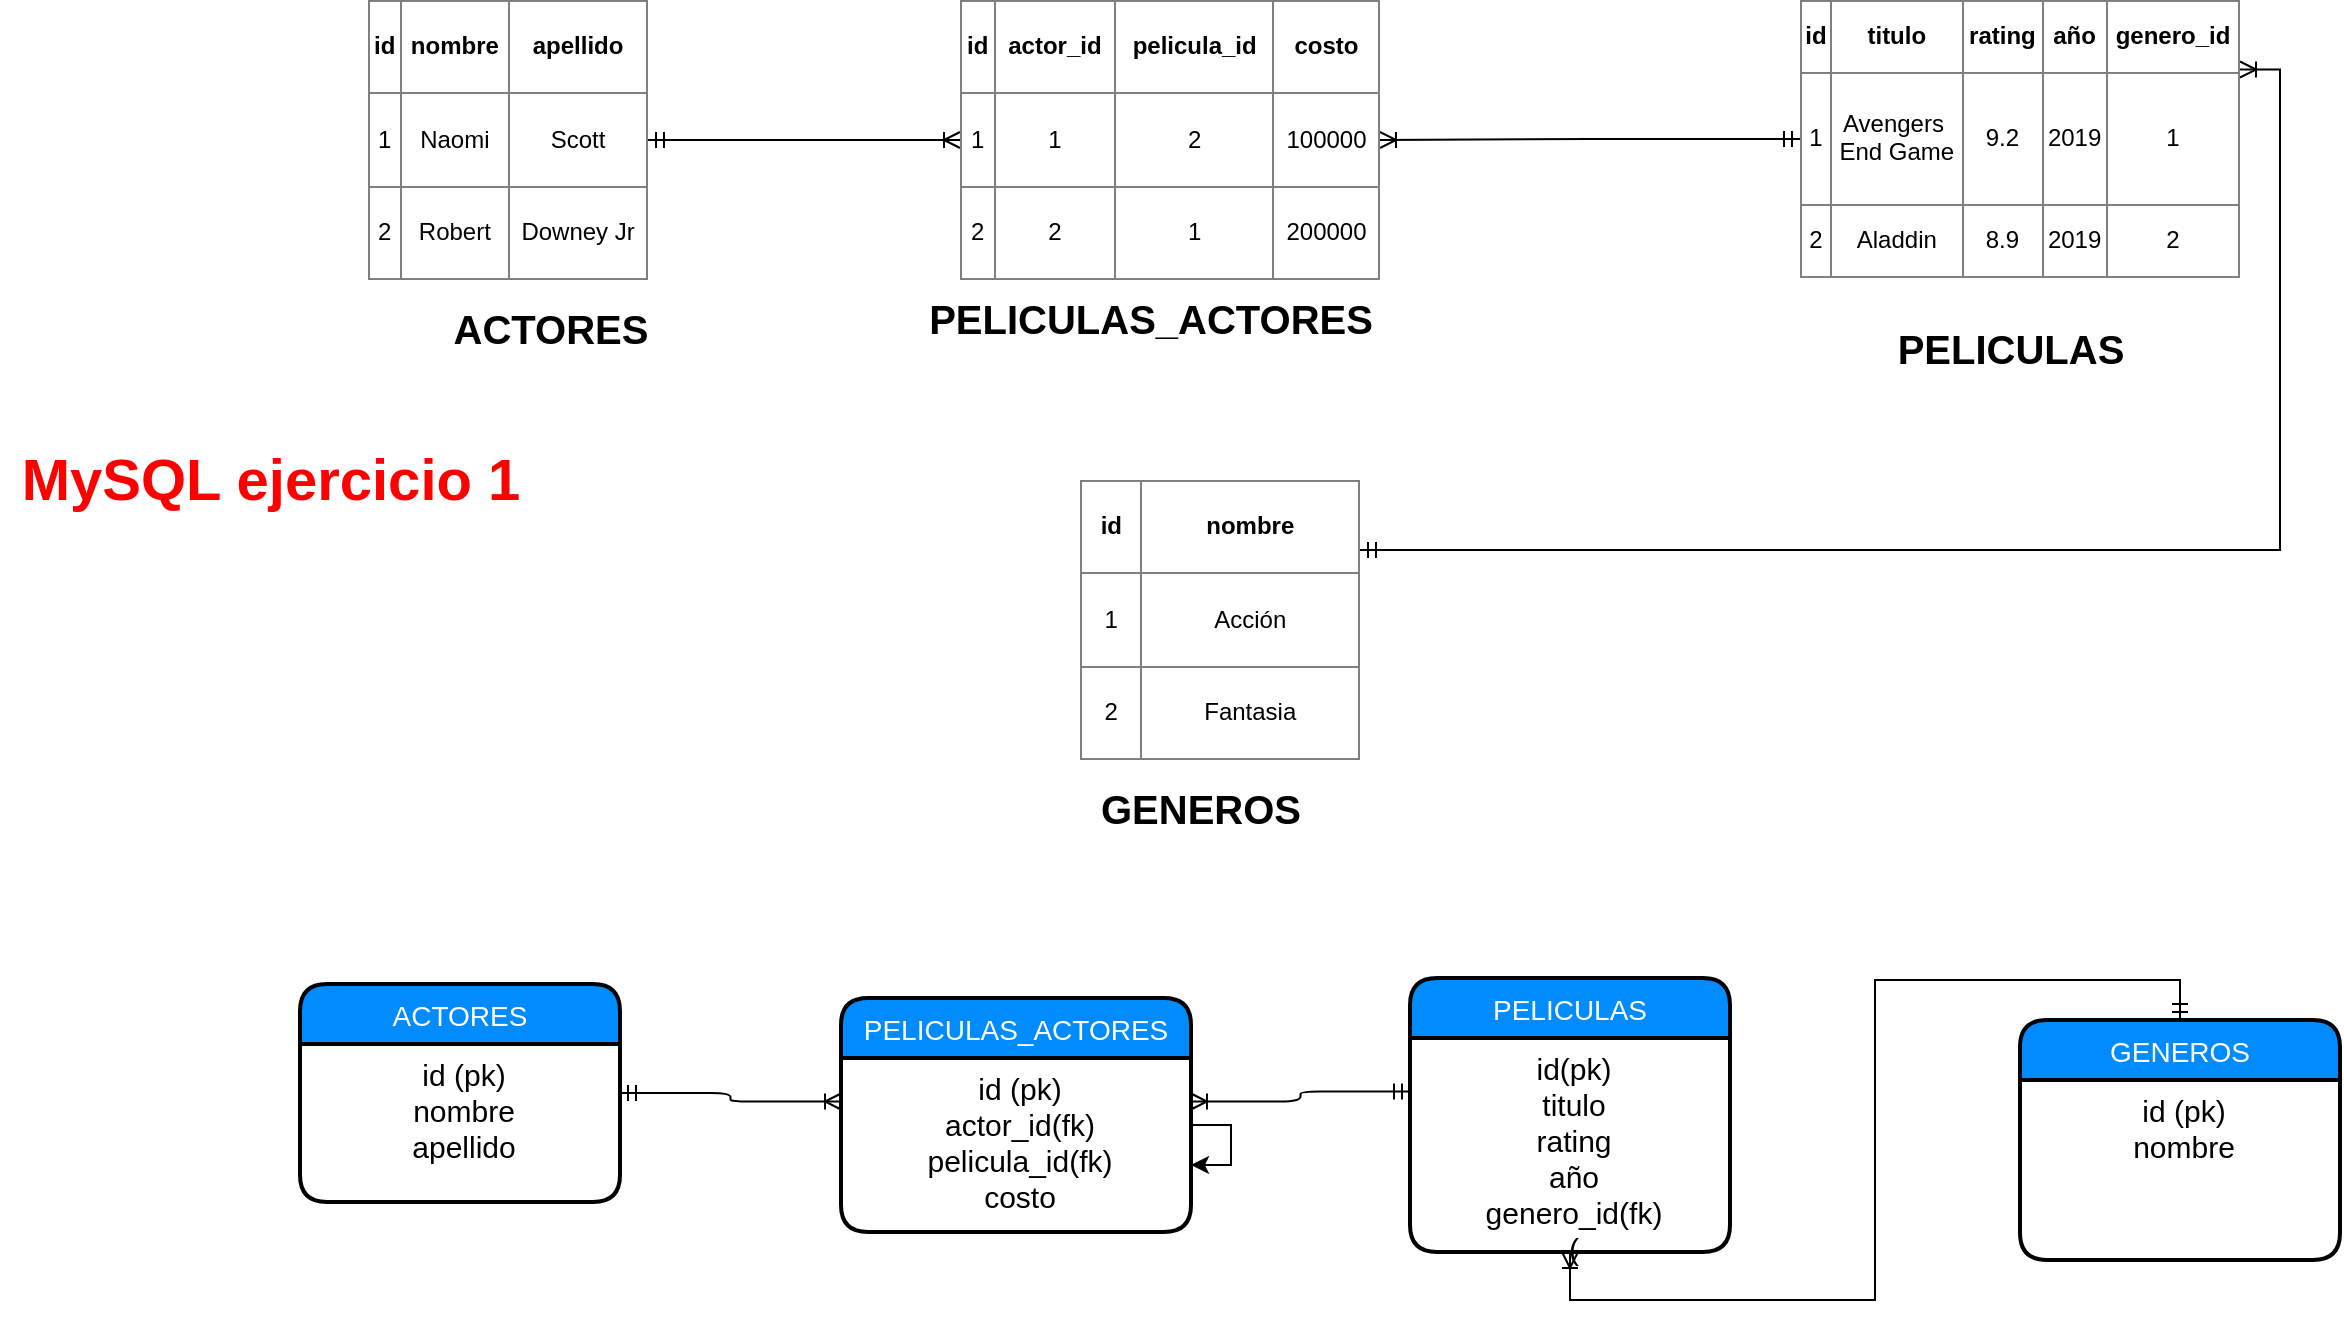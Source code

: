 <mxfile version="13.4.8" type="device"><diagram id="tjpJur1gkJU8K4jlT-nj" name="Page-1"><mxGraphModel dx="1384" dy="665" grid="1" gridSize="10" guides="1" tooltips="1" connect="1" arrows="1" fold="1" page="1" pageScale="1" pageWidth="827" pageHeight="1169" math="0" shadow="0"><root><mxCell id="0"/><mxCell id="1" parent="0"/><mxCell id="8CEYBEpnCSGu63wTU4WF-1" style="edgeStyle=orthogonalEdgeStyle;rounded=0;orthogonalLoop=1;jettySize=auto;html=1;exitX=1;exitY=0.25;exitDx=0;exitDy=0;entryX=1;entryY=0.25;entryDx=0;entryDy=0;fontSize=20;endArrow=ERoneToMany;endFill=0;startArrow=ERmandOne;startFill=0;" edge="1" parent="1" source="8CEYBEpnCSGu63wTU4WF-2" target="8CEYBEpnCSGu63wTU4WF-9"><mxGeometry relative="1" as="geometry"/></mxCell><mxCell id="8CEYBEpnCSGu63wTU4WF-2" value="&lt;table border=&quot;1&quot; width=&quot;100%&quot; style=&quot;width: 100% ; height: 100% ; border-collapse: collapse&quot;&gt;&lt;tbody&gt;&lt;tr&gt;&lt;td align=&quot;center&quot;&gt;&lt;b&gt;id&lt;/b&gt;&lt;/td&gt;&lt;td align=&quot;center&quot;&gt;&lt;b&gt;nombre&lt;/b&gt;&lt;/td&gt;&lt;/tr&gt;&lt;tr&gt;&lt;td align=&quot;center&quot;&gt;1&lt;/td&gt;&lt;td align=&quot;center&quot;&gt;Acción&lt;/td&gt;&lt;/tr&gt;&lt;tr&gt;&lt;td align=&quot;center&quot;&gt;2&lt;/td&gt;&lt;td align=&quot;center&quot;&gt;Fantasia&lt;/td&gt;&lt;/tr&gt;&lt;/tbody&gt;&lt;/table&gt;" style="text;html=1;overflow=fill;rounded=0;glass=0;comic=0;shadow=0;" vertex="1" parent="1"><mxGeometry x="970" y="300" width="140" height="140" as="geometry"/></mxCell><mxCell id="8CEYBEpnCSGu63wTU4WF-3" value="GENEROS" style="text;html=1;resizable=0;points=[];autosize=1;align=center;verticalAlign=top;spacingTop=-4;fontStyle=1;fontSize=20;" vertex="1" parent="1"><mxGeometry x="970" y="450" width="120" height="30" as="geometry"/></mxCell><mxCell id="8CEYBEpnCSGu63wTU4WF-4" style="edgeStyle=orthogonalEdgeStyle;rounded=0;orthogonalLoop=1;jettySize=auto;html=1;exitX=1;exitY=0.5;exitDx=0;exitDy=0;entryX=0;entryY=0.5;entryDx=0;entryDy=0;fontSize=20;endArrow=ERoneToMany;endFill=0;startArrow=ERmandOne;startFill=0;" edge="1" parent="1" source="8CEYBEpnCSGu63wTU4WF-5" target="8CEYBEpnCSGu63wTU4WF-11"><mxGeometry relative="1" as="geometry"/></mxCell><mxCell id="8CEYBEpnCSGu63wTU4WF-5" value="&lt;table border=&quot;1&quot; width=&quot;100%&quot; style=&quot;width: 100% ; height: 100% ; border-collapse: collapse&quot;&gt;&lt;tbody&gt;&lt;tr&gt;&lt;td align=&quot;center&quot;&gt;&lt;b&gt;id&lt;/b&gt;&lt;/td&gt;&lt;td align=&quot;center&quot;&gt;&lt;b&gt;nombre&lt;/b&gt;&lt;/td&gt;&lt;td style=&quot;text-align: center&quot;&gt;&lt;b&gt;apellido&lt;/b&gt;&lt;/td&gt;&lt;/tr&gt;&lt;tr&gt;&lt;td align=&quot;center&quot;&gt;1&lt;/td&gt;&lt;td align=&quot;center&quot;&gt;Naomi&lt;/td&gt;&lt;td style=&quot;text-align: center&quot;&gt;Scott&lt;/td&gt;&lt;/tr&gt;&lt;tr&gt;&lt;td align=&quot;center&quot;&gt;2&lt;/td&gt;&lt;td align=&quot;center&quot;&gt;Robert&lt;/td&gt;&lt;td style=&quot;text-align: center&quot;&gt;Downey Jr&lt;/td&gt;&lt;/tr&gt;&lt;/tbody&gt;&lt;/table&gt;" style="text;html=1;overflow=fill;rounded=0;glass=0;comic=0;shadow=0;" vertex="1" parent="1"><mxGeometry x="614" y="60" width="140" height="140" as="geometry"/></mxCell><mxCell id="8CEYBEpnCSGu63wTU4WF-6" value="ACTORES" style="text;html=1;resizable=0;points=[];autosize=1;align=center;verticalAlign=top;spacingTop=-4;fontStyle=1;fontSize=20;" vertex="1" parent="1"><mxGeometry x="650" y="210" width="110" height="30" as="geometry"/></mxCell><mxCell id="8CEYBEpnCSGu63wTU4WF-7" style="edgeStyle=orthogonalEdgeStyle;rounded=0;orthogonalLoop=1;jettySize=auto;html=1;exitX=0;exitY=0.25;exitDx=0;exitDy=0;entryX=0.5;entryY=1;entryDx=0;entryDy=0;fontSize=20;strokeColor=none;endArrow=ERoneToMany;endFill=0;startArrow=ERmandOne;startFill=0;" edge="1" parent="1" source="8CEYBEpnCSGu63wTU4WF-12" target="8CEYBEpnCSGu63wTU4WF-11"><mxGeometry relative="1" as="geometry"/></mxCell><mxCell id="8CEYBEpnCSGu63wTU4WF-8" style="edgeStyle=orthogonalEdgeStyle;rounded=0;orthogonalLoop=1;jettySize=auto;html=1;exitX=0;exitY=0.5;exitDx=0;exitDy=0;entryX=1;entryY=0.5;entryDx=0;entryDy=0;startArrow=ERmandOne;startFill=0;endArrow=ERoneToMany;endFill=0;" edge="1" parent="1" source="8CEYBEpnCSGu63wTU4WF-9" target="8CEYBEpnCSGu63wTU4WF-11"><mxGeometry relative="1" as="geometry"/></mxCell><mxCell id="8CEYBEpnCSGu63wTU4WF-9" value="&lt;table border=&quot;1&quot; width=&quot;100%&quot; style=&quot;text-align: center ; width: 100% ; height: 100% ; border-collapse: collapse&quot;&gt;&lt;tbody&gt;&lt;tr&gt;&lt;td align=&quot;center&quot;&gt;&lt;b&gt;id&lt;/b&gt;&lt;/td&gt;&lt;td align=&quot;center&quot;&gt;&lt;b&gt;titulo&lt;/b&gt;&lt;/td&gt;&lt;td&gt;&lt;b&gt;rating&lt;/b&gt;&lt;/td&gt;&lt;td style=&quot;text-align: center&quot;&gt;&lt;b&gt;año&lt;/b&gt;&lt;/td&gt;&lt;td&gt;&lt;b&gt;genero_id&lt;/b&gt;&lt;/td&gt;&lt;/tr&gt;&lt;tr&gt;&lt;td align=&quot;center&quot;&gt;1&lt;/td&gt;&lt;td align=&quot;center&quot;&gt;Avengers&amp;nbsp;&lt;br&gt;End Game&lt;/td&gt;&lt;td&gt;9.2&lt;/td&gt;&lt;td style=&quot;text-align: center&quot;&gt;2019&lt;/td&gt;&lt;td&gt;1&lt;/td&gt;&lt;/tr&gt;&lt;tr&gt;&lt;td align=&quot;center&quot;&gt;2&lt;/td&gt;&lt;td align=&quot;center&quot;&gt;Aladdin&lt;/td&gt;&lt;td&gt;8.9&lt;/td&gt;&lt;td style=&quot;text-align: center&quot;&gt;2019&lt;/td&gt;&lt;td&gt;2&lt;/td&gt;&lt;/tr&gt;&lt;/tbody&gt;&lt;/table&gt;" style="text;html=1;overflow=fill;rounded=0;glass=0;comic=0;shadow=0;" vertex="1" parent="1"><mxGeometry x="1330" y="60" width="220" height="139" as="geometry"/></mxCell><mxCell id="8CEYBEpnCSGu63wTU4WF-10" value="PELICULAS" style="text;html=1;resizable=0;points=[];autosize=1;align=center;verticalAlign=top;spacingTop=-4;fontStyle=1;fontSize=20;" vertex="1" parent="1"><mxGeometry x="1370" y="220" width="130" height="30" as="geometry"/></mxCell><mxCell id="8CEYBEpnCSGu63wTU4WF-11" value="&lt;table border=&quot;1&quot; width=&quot;100%&quot; style=&quot;text-align: center ; width: 100% ; height: 100% ; border-collapse: collapse&quot;&gt;&lt;tbody&gt;&lt;tr&gt;&lt;td align=&quot;center&quot;&gt;&lt;b&gt;id&lt;/b&gt;&lt;/td&gt;&lt;td align=&quot;center&quot;&gt;&lt;b&gt;actor_id&lt;/b&gt;&lt;/td&gt;&lt;td&gt;&lt;b&gt;pelicula_id&lt;/b&gt;&lt;/td&gt;&lt;td style=&quot;text-align: center&quot;&gt;&lt;b&gt;costo&lt;/b&gt;&lt;/td&gt;&lt;/tr&gt;&lt;tr&gt;&lt;td align=&quot;center&quot;&gt;1&lt;/td&gt;&lt;td align=&quot;center&quot;&gt;1&lt;/td&gt;&lt;td&gt;2&lt;/td&gt;&lt;td style=&quot;text-align: center&quot;&gt;100000&lt;/td&gt;&lt;/tr&gt;&lt;tr&gt;&lt;td align=&quot;center&quot;&gt;2&lt;/td&gt;&lt;td align=&quot;center&quot;&gt;2&lt;/td&gt;&lt;td&gt;1&lt;/td&gt;&lt;td style=&quot;text-align: center&quot;&gt;200000&lt;/td&gt;&lt;/tr&gt;&lt;/tbody&gt;&lt;/table&gt;" style="text;html=1;overflow=fill;rounded=0;glass=0;comic=0;shadow=0;" vertex="1" parent="1"><mxGeometry x="910" y="60" width="210" height="140" as="geometry"/></mxCell><mxCell id="8CEYBEpnCSGu63wTU4WF-13" value="" style="edgeStyle=orthogonalEdgeStyle;fontSize=12;html=1;endArrow=ERoneToMany;startArrow=ERmandOne;entryX=0;entryY=0.25;entryDx=0;entryDy=0;exitX=1;exitY=0.5;exitDx=0;exitDy=0;" edge="1" parent="1" source="8CEYBEpnCSGu63wTU4WF-22" target="8CEYBEpnCSGu63wTU4WF-19"><mxGeometry width="100" height="100" relative="1" as="geometry"><mxPoint x="710" y="681" as="sourcePoint"/><mxPoint x="810" y="581" as="targetPoint"/></mxGeometry></mxCell><mxCell id="8CEYBEpnCSGu63wTU4WF-14" value="" style="edgeStyle=orthogonalEdgeStyle;fontSize=12;html=1;endArrow=ERmandOne;startArrow=ERoneToMany;entryX=0;entryY=0.25;entryDx=0;entryDy=0;exitX=1;exitY=0.25;exitDx=0;exitDy=0;startFill=0;endFill=0;" edge="1" parent="1" source="8CEYBEpnCSGu63wTU4WF-19" target="8CEYBEpnCSGu63wTU4WF-21"><mxGeometry width="100" height="100" relative="1" as="geometry"><mxPoint x="1060" y="635.071" as="sourcePoint"/><mxPoint x="1160" y="535.071" as="targetPoint"/></mxGeometry></mxCell><mxCell id="8CEYBEpnCSGu63wTU4WF-15" style="edgeStyle=orthogonalEdgeStyle;rounded=0;orthogonalLoop=1;jettySize=auto;html=1;exitX=0.5;exitY=0;exitDx=0;exitDy=0;entryX=0.5;entryY=1;entryDx=0;entryDy=0;startArrow=ERmandOne;startFill=0;endArrow=ERoneToMany;endFill=0;" edge="1" parent="1" source="8CEYBEpnCSGu63wTU4WF-24" target="8CEYBEpnCSGu63wTU4WF-21"><mxGeometry relative="1" as="geometry"/></mxCell><mxCell id="8CEYBEpnCSGu63wTU4WF-16" value="&lt;span style=&quot;font-size: 29px&quot;&gt;&lt;b&gt;MySQL ejercicio 1&lt;/b&gt;&lt;/span&gt;" style="text;html=1;align=center;verticalAlign=middle;resizable=0;points=[];;autosize=1;fontColor=#FF0000;" vertex="1" parent="1"><mxGeometry x="430" y="290" width="270" height="20" as="geometry"/></mxCell><mxCell id="8CEYBEpnCSGu63wTU4WF-17" value="&amp;nbsp;" style="text;html=1;align=center;verticalAlign=middle;resizable=0;points=[];autosize=1;" vertex="1" parent="1"><mxGeometry x="754" y="215" width="20" height="20" as="geometry"/></mxCell><mxCell id="8CEYBEpnCSGu63wTU4WF-20" value="PELICULAS" style="swimlane;childLayout=stackLayout;horizontal=1;startSize=30;horizontalStack=0;fillColor=#008cff;fontColor=#FFFFFF;rounded=1;fontSize=14;fontStyle=0;strokeWidth=2;resizeParent=0;resizeLast=1;shadow=0;dashed=0;align=center;glass=0;comic=0;" vertex="1" parent="1"><mxGeometry x="1135" y="549" width="160" height="137" as="geometry"/></mxCell><mxCell id="8CEYBEpnCSGu63wTU4WF-21" value="id(pk)&#10;titulo&#10;rating&#10;año&#10;genero_id(fk)&#10;(" style="align=center;strokeColor=none;fillColor=none;spacingLeft=4;fontSize=15;verticalAlign=top;resizable=0;rotatable=0;part=1;" vertex="1" parent="8CEYBEpnCSGu63wTU4WF-20"><mxGeometry y="30" width="160" height="107" as="geometry"/></mxCell><mxCell id="8CEYBEpnCSGu63wTU4WF-22" value="ACTORES" style="swimlane;childLayout=stackLayout;horizontal=1;startSize=30;horizontalStack=0;fillColor=#008cff;fontColor=#FFFFFF;rounded=1;fontSize=14;fontStyle=0;strokeWidth=2;resizeParent=0;resizeLast=1;shadow=0;dashed=0;align=center;glass=0;comic=0;" vertex="1" parent="1"><mxGeometry x="580" y="552" width="160" height="109" as="geometry"/></mxCell><mxCell id="8CEYBEpnCSGu63wTU4WF-23" value="id (pk)&#10;nombre&#10;apellido&#10;" style="align=center;strokeColor=none;fillColor=none;spacingLeft=4;fontSize=15;verticalAlign=top;resizable=0;rotatable=0;part=1;" vertex="1" parent="8CEYBEpnCSGu63wTU4WF-22"><mxGeometry y="30" width="160" height="79" as="geometry"/></mxCell><mxCell id="8CEYBEpnCSGu63wTU4WF-18" value="PELICULAS_ACTORES" style="swimlane;childLayout=stackLayout;horizontal=1;startSize=30;horizontalStack=0;fillColor=#008cff;fontColor=#FFFFFF;rounded=1;fontSize=14;fontStyle=0;strokeWidth=2;resizeParent=0;resizeLast=1;shadow=0;dashed=0;align=center;glass=0;comic=0;" vertex="1" parent="1"><mxGeometry x="850.5" y="559" width="175" height="117" as="geometry"/></mxCell><mxCell id="8CEYBEpnCSGu63wTU4WF-19" value="id (pk)&#10;actor_id(fk)&#10;pelicula_id(fk)&#10;costo&#10;" style="align=center;strokeColor=none;fillColor=none;spacingLeft=4;fontSize=15;verticalAlign=top;resizable=0;rotatable=0;part=1;" vertex="1" parent="8CEYBEpnCSGu63wTU4WF-18"><mxGeometry y="30" width="175" height="87" as="geometry"/></mxCell><mxCell id="8CEYBEpnCSGu63wTU4WF-26" style="edgeStyle=orthogonalEdgeStyle;rounded=0;orthogonalLoop=1;jettySize=auto;html=1;" edge="1" parent="8CEYBEpnCSGu63wTU4WF-18" source="8CEYBEpnCSGu63wTU4WF-19" target="8CEYBEpnCSGu63wTU4WF-19"><mxGeometry relative="1" as="geometry"/></mxCell><mxCell id="8CEYBEpnCSGu63wTU4WF-12" value="PELICULAS_ACTORES" style="text;html=1;resizable=0;points=[];autosize=1;align=center;verticalAlign=top;spacingTop=-4;fontStyle=1;fontSize=20;" vertex="1" parent="1"><mxGeometry x="890" y="205" width="230" height="30" as="geometry"/></mxCell><mxCell id="8CEYBEpnCSGu63wTU4WF-27" style="edgeStyle=orthogonalEdgeStyle;rounded=0;orthogonalLoop=1;jettySize=auto;html=1;exitX=0;exitY=0.25;exitDx=0;exitDy=0;entryX=0.5;entryY=1;entryDx=0;entryDy=0;fontSize=20;strokeColor=none;endArrow=ERoneToMany;endFill=0;startArrow=ERmandOne;startFill=0;" edge="1" parent="1" source="8CEYBEpnCSGu63wTU4WF-9" target="8CEYBEpnCSGu63wTU4WF-12"><mxGeometry relative="1" as="geometry"><mxPoint x="1295" y="125.75" as="sourcePoint"/><mxPoint x="1015" y="200" as="targetPoint"/></mxGeometry></mxCell><mxCell id="8CEYBEpnCSGu63wTU4WF-24" value="GENEROS" style="swimlane;childLayout=stackLayout;horizontal=1;startSize=30;horizontalStack=0;fillColor=#008cff;fontColor=#FFFFFF;rounded=1;fontSize=14;fontStyle=0;strokeWidth=2;resizeParent=0;resizeLast=1;shadow=0;dashed=0;align=center;glass=0;comic=0;" vertex="1" parent="1"><mxGeometry x="1440" y="570" width="160" height="120" as="geometry"/></mxCell><mxCell id="8CEYBEpnCSGu63wTU4WF-25" value="id (pk)&#10;nombre&#10;" style="align=center;strokeColor=none;fillColor=none;spacingLeft=4;fontSize=15;verticalAlign=top;resizable=0;rotatable=0;part=1;" vertex="1" parent="8CEYBEpnCSGu63wTU4WF-24"><mxGeometry y="30" width="160" height="90" as="geometry"/></mxCell></root></mxGraphModel></diagram></mxfile>